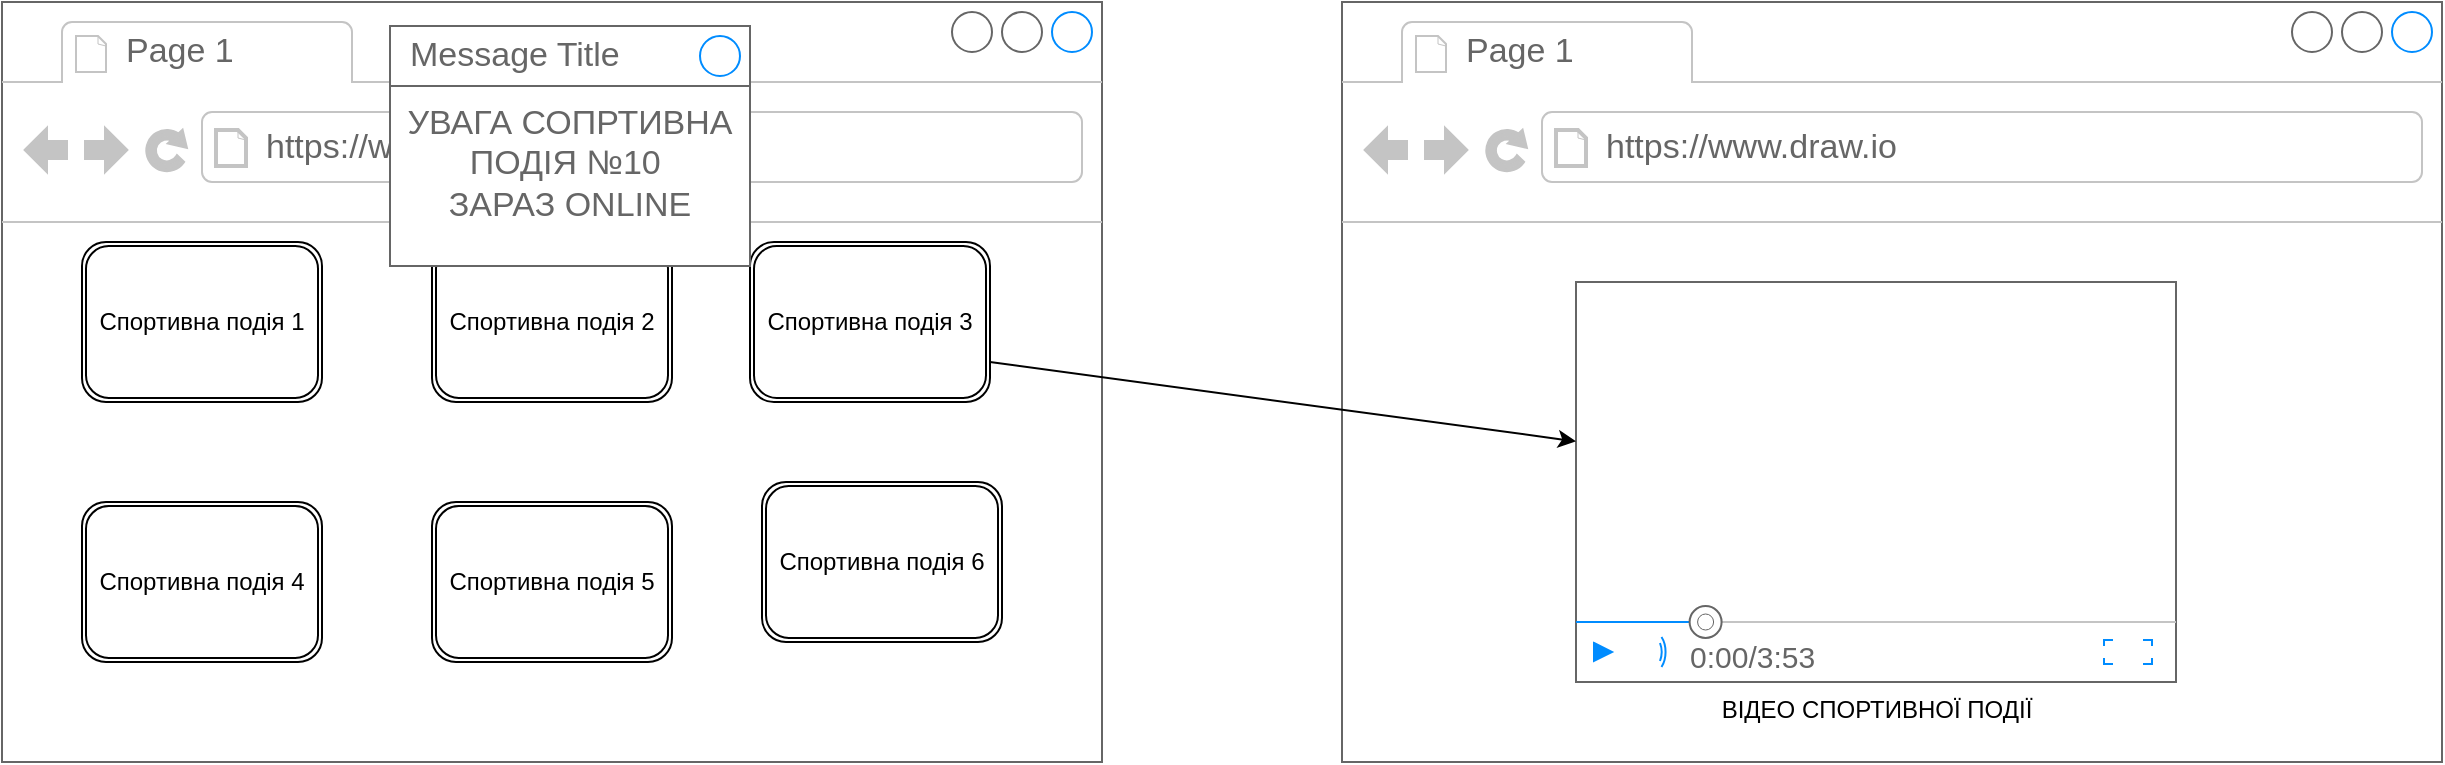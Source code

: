 <mxfile version="22.0.0" type="device">
  <diagram name="Страница — 1" id="vtHNo-naL0Yi_Pb2QlY-">
    <mxGraphModel dx="1615" dy="892" grid="1" gridSize="10" guides="1" tooltips="1" connect="1" arrows="1" fold="1" page="1" pageScale="1" pageWidth="827" pageHeight="1169" math="0" shadow="0">
      <root>
        <mxCell id="0" />
        <mxCell id="1" parent="0" />
        <mxCell id="WDURT74D_-JEYyqDqXwZ-14" value="" style="strokeWidth=1;shadow=0;dashed=0;align=center;html=1;shape=mxgraph.mockup.containers.browserWindow;rSize=0;strokeColor=#666666;strokeColor2=#008cff;strokeColor3=#c4c4c4;mainText=,;recursiveResize=0;" vertex="1" parent="1">
          <mxGeometry x="40" y="100" width="550" height="380" as="geometry" />
        </mxCell>
        <mxCell id="WDURT74D_-JEYyqDqXwZ-15" value="Page 1" style="strokeWidth=1;shadow=0;dashed=0;align=center;html=1;shape=mxgraph.mockup.containers.anchor;fontSize=17;fontColor=#666666;align=left;whiteSpace=wrap;" vertex="1" parent="WDURT74D_-JEYyqDqXwZ-14">
          <mxGeometry x="60" y="12" width="110" height="26" as="geometry" />
        </mxCell>
        <mxCell id="WDURT74D_-JEYyqDqXwZ-16" value="https://www.draw.io" style="strokeWidth=1;shadow=0;dashed=0;align=center;html=1;shape=mxgraph.mockup.containers.anchor;rSize=0;fontSize=17;fontColor=#666666;align=left;" vertex="1" parent="WDURT74D_-JEYyqDqXwZ-14">
          <mxGeometry x="130" y="60" width="250" height="26" as="geometry" />
        </mxCell>
        <mxCell id="WDURT74D_-JEYyqDqXwZ-21" value="Спортивна подія 1" style="shape=ext;double=1;rounded=1;whiteSpace=wrap;html=1;" vertex="1" parent="WDURT74D_-JEYyqDqXwZ-14">
          <mxGeometry x="40" y="120" width="120" height="80" as="geometry" />
        </mxCell>
        <mxCell id="WDURT74D_-JEYyqDqXwZ-22" value="Спортивна подія 2" style="shape=ext;double=1;rounded=1;whiteSpace=wrap;html=1;" vertex="1" parent="WDURT74D_-JEYyqDqXwZ-14">
          <mxGeometry x="215" y="120" width="120" height="80" as="geometry" />
        </mxCell>
        <mxCell id="WDURT74D_-JEYyqDqXwZ-23" value="Спортивна подія 3" style="shape=ext;double=1;rounded=1;whiteSpace=wrap;html=1;" vertex="1" parent="WDURT74D_-JEYyqDqXwZ-14">
          <mxGeometry x="374" y="120" width="120" height="80" as="geometry" />
        </mxCell>
        <mxCell id="WDURT74D_-JEYyqDqXwZ-24" value="Спортивна подія 4" style="shape=ext;double=1;rounded=1;whiteSpace=wrap;html=1;" vertex="1" parent="WDURT74D_-JEYyqDqXwZ-14">
          <mxGeometry x="40" y="250" width="120" height="80" as="geometry" />
        </mxCell>
        <mxCell id="WDURT74D_-JEYyqDqXwZ-25" value="Спортивна подія 5" style="shape=ext;double=1;rounded=1;whiteSpace=wrap;html=1;" vertex="1" parent="WDURT74D_-JEYyqDqXwZ-14">
          <mxGeometry x="215" y="250" width="120" height="80" as="geometry" />
        </mxCell>
        <mxCell id="WDURT74D_-JEYyqDqXwZ-26" value="Спортивна подія 6" style="shape=ext;double=1;rounded=1;whiteSpace=wrap;html=1;" vertex="1" parent="WDURT74D_-JEYyqDqXwZ-14">
          <mxGeometry x="380" y="240" width="120" height="80" as="geometry" />
        </mxCell>
        <mxCell id="WDURT74D_-JEYyqDqXwZ-17" value="УВАГА СОПРТИВНА&lt;br&gt;ПОДІЯ №10&amp;nbsp;&lt;br&gt;ЗАРАЗ ONLINE" style="strokeWidth=1;shadow=0;dashed=0;align=center;html=1;shape=mxgraph.mockup.containers.rrect;rSize=0;strokeColor=#666666;fontColor=#666666;fontSize=17;verticalAlign=top;whiteSpace=wrap;fillColor=#ffffff;spacingTop=32;" vertex="1" parent="WDURT74D_-JEYyqDqXwZ-14">
          <mxGeometry x="194" y="12" width="180" height="120" as="geometry" />
        </mxCell>
        <mxCell id="WDURT74D_-JEYyqDqXwZ-18" value="Message Title" style="strokeWidth=1;shadow=0;dashed=0;align=center;html=1;shape=mxgraph.mockup.containers.rrect;rSize=0;fontSize=17;fontColor=#666666;strokeColor=#666666;align=left;spacingLeft=8;fillColor=#ffffff;resizeWidth=1;whiteSpace=wrap;" vertex="1" parent="WDURT74D_-JEYyqDqXwZ-17">
          <mxGeometry width="180" height="30" relative="1" as="geometry" />
        </mxCell>
        <mxCell id="WDURT74D_-JEYyqDqXwZ-19" value="" style="shape=ellipse;strokeColor=#008cff;resizable=0;fillColor=none;html=1;" vertex="1" parent="WDURT74D_-JEYyqDqXwZ-18">
          <mxGeometry x="1" y="0.5" width="20" height="20" relative="1" as="geometry">
            <mxPoint x="-25" y="-10" as="offset" />
          </mxGeometry>
        </mxCell>
        <mxCell id="WDURT74D_-JEYyqDqXwZ-27" value="" style="strokeWidth=1;shadow=0;dashed=0;align=center;html=1;shape=mxgraph.mockup.containers.browserWindow;rSize=0;strokeColor=#666666;strokeColor2=#008cff;strokeColor3=#c4c4c4;mainText=,;recursiveResize=0;" vertex="1" parent="1">
          <mxGeometry x="710" y="100" width="550" height="380" as="geometry" />
        </mxCell>
        <mxCell id="WDURT74D_-JEYyqDqXwZ-28" value="Page 1" style="strokeWidth=1;shadow=0;dashed=0;align=center;html=1;shape=mxgraph.mockup.containers.anchor;fontSize=17;fontColor=#666666;align=left;whiteSpace=wrap;" vertex="1" parent="WDURT74D_-JEYyqDqXwZ-27">
          <mxGeometry x="60" y="12" width="110" height="26" as="geometry" />
        </mxCell>
        <mxCell id="WDURT74D_-JEYyqDqXwZ-29" value="https://www.draw.io" style="strokeWidth=1;shadow=0;dashed=0;align=center;html=1;shape=mxgraph.mockup.containers.anchor;rSize=0;fontSize=17;fontColor=#666666;align=left;" vertex="1" parent="WDURT74D_-JEYyqDqXwZ-27">
          <mxGeometry x="130" y="60" width="250" height="26" as="geometry" />
        </mxCell>
        <mxCell id="WDURT74D_-JEYyqDqXwZ-13" value="ВІДЕО СПОРТИВНОЇ ПОДІЇ" style="verticalLabelPosition=bottom;shadow=0;dashed=0;align=center;html=1;verticalAlign=top;strokeWidth=1;shape=mxgraph.mockup.containers.videoPlayer;strokeColor=#666666;strokeColor2=#008cff;strokeColor3=#c4c4c4;textColor=#666666;fillColor2=#008cff;barHeight=30;barPos=20;" vertex="1" parent="WDURT74D_-JEYyqDqXwZ-27">
          <mxGeometry x="117" y="140" width="300" height="200" as="geometry" />
        </mxCell>
        <mxCell id="WDURT74D_-JEYyqDqXwZ-37" value="" style="endArrow=classic;html=1;rounded=0;exitX=1;exitY=0.75;exitDx=0;exitDy=0;" edge="1" parent="1" source="WDURT74D_-JEYyqDqXwZ-23" target="WDURT74D_-JEYyqDqXwZ-13">
          <mxGeometry width="50" height="50" relative="1" as="geometry">
            <mxPoint x="580" y="340" as="sourcePoint" />
            <mxPoint x="630" y="290" as="targetPoint" />
          </mxGeometry>
        </mxCell>
      </root>
    </mxGraphModel>
  </diagram>
</mxfile>
